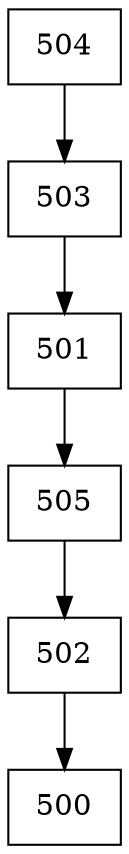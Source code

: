 digraph G {
  node [shape=record];
  node0 [label="{504}"];
  node0 -> node1;
  node1 [label="{503}"];
  node1 -> node2;
  node2 [label="{501}"];
  node2 -> node3;
  node3 [label="{505}"];
  node3 -> node4;
  node4 [label="{502}"];
  node4 -> node5;
  node5 [label="{500}"];
}
